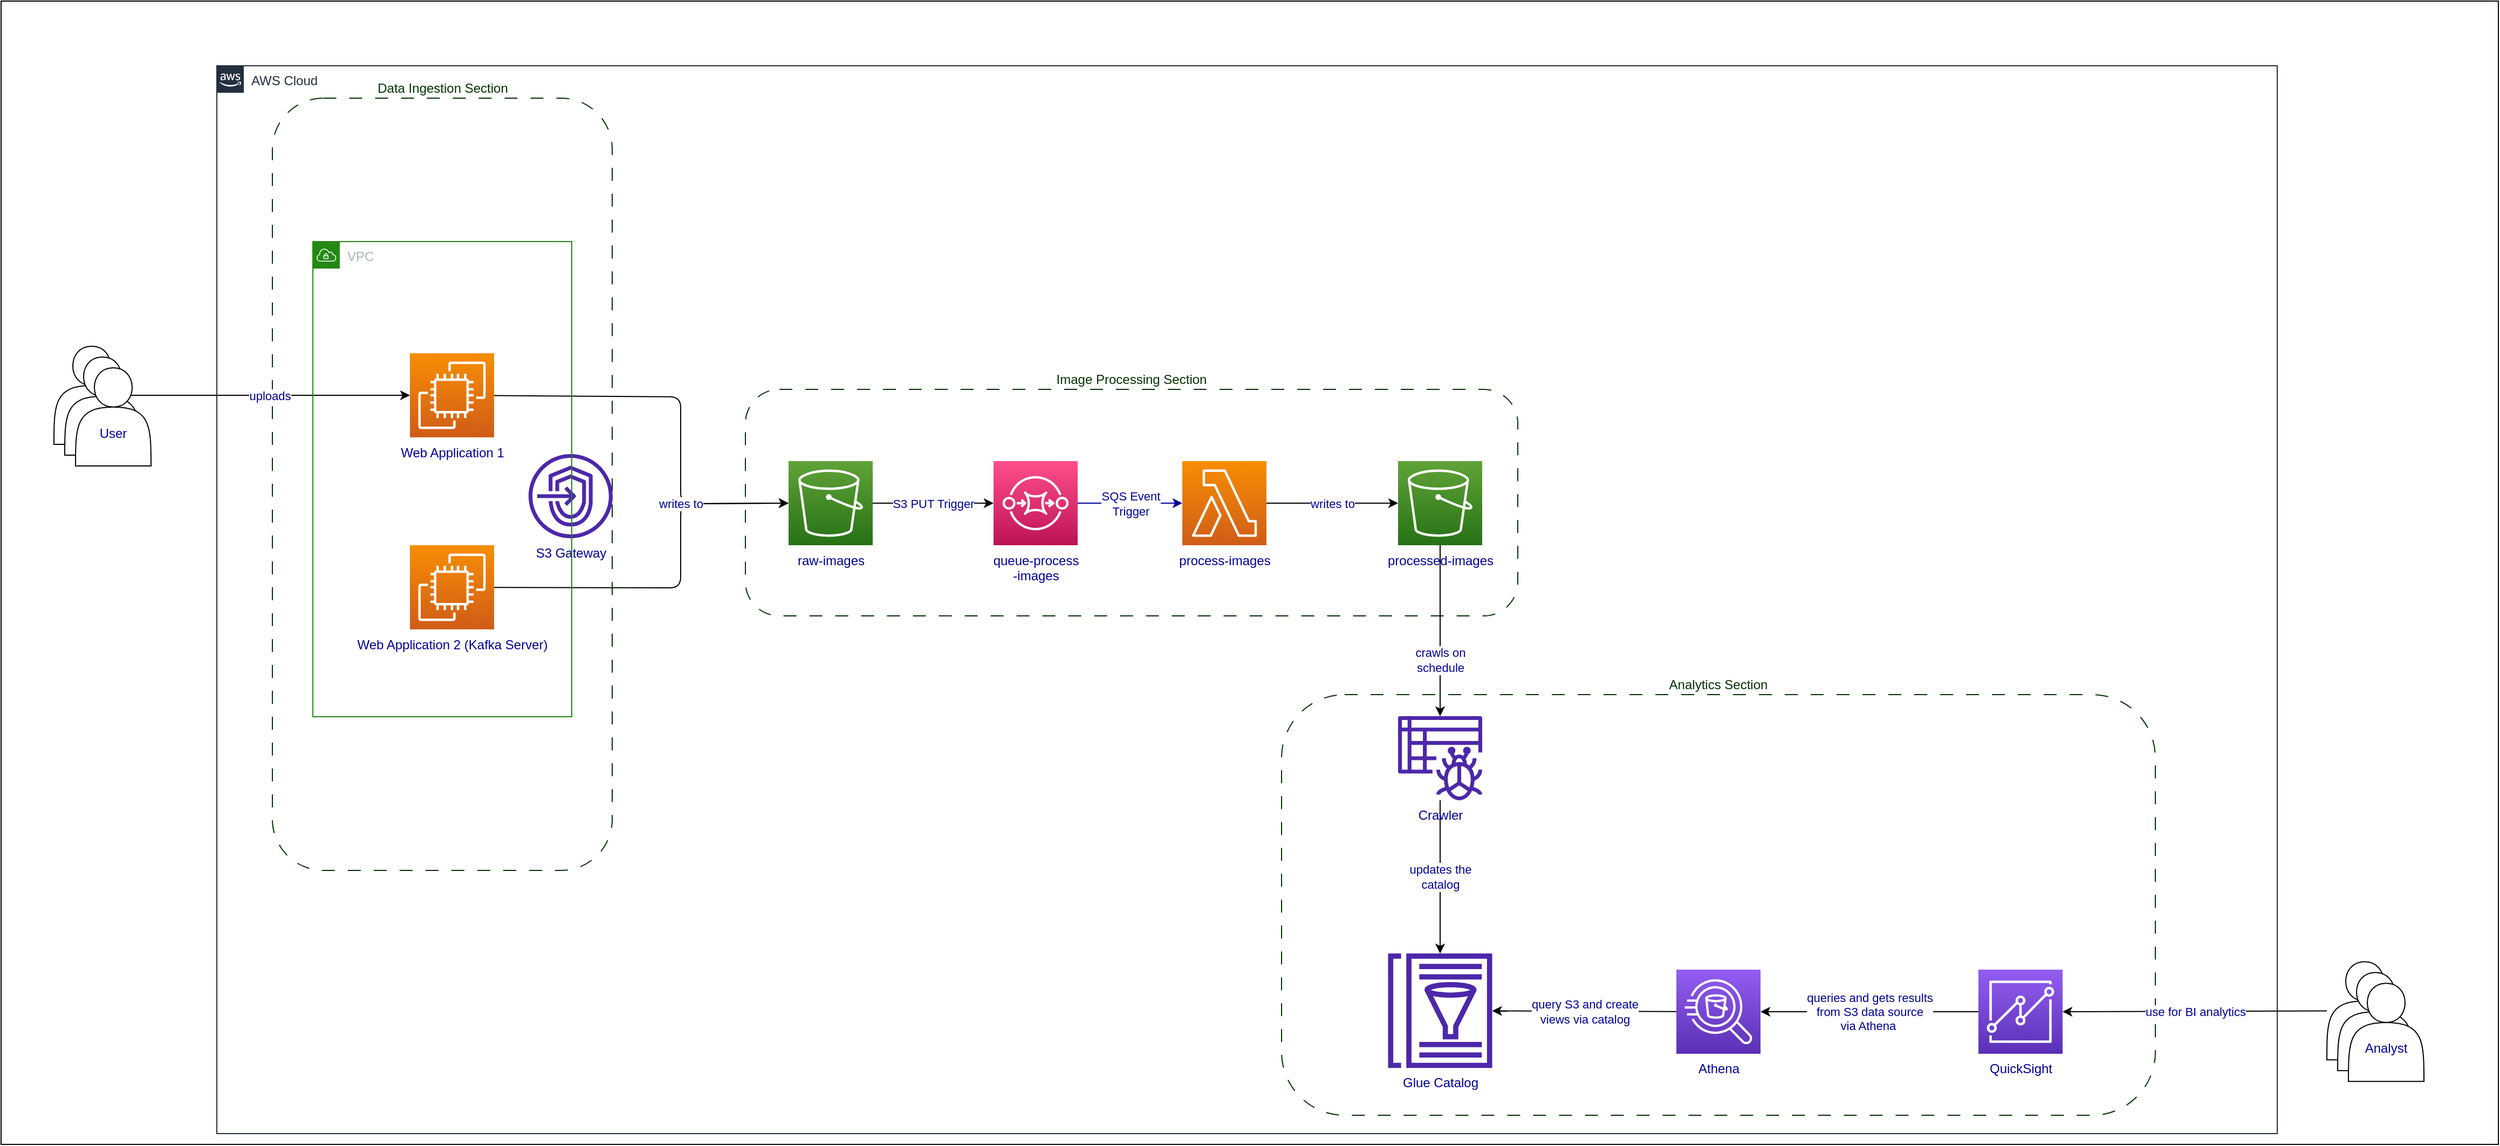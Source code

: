 <mxfile>
    <diagram id="JB2kJvLuueZ8NXWABjyU" name="Page-1">
        <mxGraphModel dx="3619" dy="1006" grid="1" gridSize="10" guides="1" tooltips="1" connect="1" arrows="1" fold="1" page="1" pageScale="1" pageWidth="850" pageHeight="1100" math="0" shadow="0">
            <root>
                <mxCell id="0"/>
                <mxCell id="1" parent="0"/>
                <mxCell id="70" value="" style="rounded=0;whiteSpace=wrap;html=1;" vertex="1" parent="1">
                    <mxGeometry x="-920" width="2315" height="1060" as="geometry"/>
                </mxCell>
                <mxCell id="57" value="Image Processing Section" style="rounded=1;whiteSpace=wrap;html=1;fontColor=#003300;fillColor=none;strokeColor=#003300;dashed=1;dashPattern=12 12;labelPosition=center;verticalLabelPosition=top;align=center;verticalAlign=bottom;" parent="1" vertex="1">
                    <mxGeometry x="-230" y="360" width="716" height="210" as="geometry"/>
                </mxCell>
                <mxCell id="56" value="Analytics Section" style="rounded=1;whiteSpace=wrap;html=1;fontColor=#003300;fillColor=none;strokeColor=#003300;dashed=1;dashPattern=12 12;labelPosition=center;verticalLabelPosition=top;align=center;verticalAlign=bottom;" parent="1" vertex="1">
                    <mxGeometry x="267" y="643" width="810" height="390" as="geometry"/>
                </mxCell>
                <mxCell id="58" value="Data Ingestion Section" style="rounded=1;whiteSpace=wrap;html=1;fontColor=#003300;fillColor=none;strokeColor=#003300;dashed=1;dashPattern=12 12;labelPosition=center;verticalLabelPosition=top;align=center;verticalAlign=bottom;" parent="1" vertex="1">
                    <mxGeometry x="-668.5" y="90" width="315" height="716" as="geometry"/>
                </mxCell>
                <mxCell id="29" value="writes to" style="edgeStyle=none;html=1;entryX=0;entryY=0.5;entryDx=0;entryDy=0;entryPerimeter=0;fontColor=#000099;" parent="1" source="6" target="14" edge="1">
                    <mxGeometry relative="1" as="geometry"/>
                </mxCell>
                <mxCell id="6" value="&lt;font color=&quot;#000099&quot;&gt;process-images&lt;/font&gt;" style="sketch=0;points=[[0,0,0],[0.25,0,0],[0.5,0,0],[0.75,0,0],[1,0,0],[0,1,0],[0.25,1,0],[0.5,1,0],[0.75,1,0],[1,1,0],[0,0.25,0],[0,0.5,0],[0,0.75,0],[1,0.25,0],[1,0.5,0],[1,0.75,0]];outlineConnect=0;fontColor=#232F3E;gradientColor=#F78E04;gradientDirection=north;fillColor=#D05C17;strokeColor=#ffffff;dashed=0;verticalLabelPosition=bottom;verticalAlign=top;align=center;html=1;fontSize=12;fontStyle=0;aspect=fixed;shape=mxgraph.aws4.resourceIcon;resIcon=mxgraph.aws4.lambda;" parent="1" vertex="1">
                    <mxGeometry x="175" y="426.5" width="78" height="78" as="geometry"/>
                </mxCell>
                <mxCell id="35" value="crawls on&lt;br&gt;schedule" style="edgeStyle=none;html=1;fontColor=#000099;" parent="1" source="14" target="31" edge="1">
                    <mxGeometry x="0.331" relative="1" as="geometry">
                        <mxPoint y="1" as="offset"/>
                    </mxGeometry>
                </mxCell>
                <mxCell id="14" value="&lt;font color=&quot;#000099&quot;&gt;processed-images&lt;/font&gt;" style="sketch=0;points=[[0,0,0],[0.25,0,0],[0.5,0,0],[0.75,0,0],[1,0,0],[0,1,0],[0.25,1,0],[0.5,1,0],[0.75,1,0],[1,1,0],[0,0.25,0],[0,0.5,0],[0,0.75,0],[1,0.25,0],[1,0.5,0],[1,0.75,0]];outlineConnect=0;fontColor=#232F3E;gradientColor=#60A337;gradientDirection=north;fillColor=#277116;strokeColor=#ffffff;dashed=0;verticalLabelPosition=bottom;verticalAlign=top;align=center;html=1;fontSize=12;fontStyle=0;aspect=fixed;shape=mxgraph.aws4.resourceIcon;resIcon=mxgraph.aws4.s3;" parent="1" vertex="1">
                    <mxGeometry x="375" y="426.5" width="78" height="78" as="geometry"/>
                </mxCell>
                <mxCell id="25" style="edgeStyle=none;html=1;entryX=0;entryY=0.5;entryDx=0;entryDy=0;entryPerimeter=0;fontColor=#33FFFF;" parent="1" source="20" target="3" edge="1">
                    <mxGeometry relative="1" as="geometry">
                        <Array as="points">
                            <mxPoint x="-290" y="367"/>
                            <mxPoint x="-290" y="466"/>
                        </Array>
                    </mxGeometry>
                </mxCell>
                <mxCell id="20" value="&lt;font color=&quot;#000099&quot;&gt;Web Application 1&lt;/font&gt;" style="sketch=0;points=[[0,0,0],[0.25,0,0],[0.5,0,0],[0.75,0,0],[1,0,0],[0,1,0],[0.25,1,0],[0.5,1,0],[0.75,1,0],[1,1,0],[0,0.25,0],[0,0.5,0],[0,0.75,0],[1,0.25,0],[1,0.5,0],[1,0.75,0]];outlineConnect=0;fontColor=#232F3E;gradientColor=#F78E04;gradientDirection=north;fillColor=#D05C17;strokeColor=#ffffff;dashed=0;verticalLabelPosition=bottom;verticalAlign=top;align=center;html=1;fontSize=12;fontStyle=0;aspect=fixed;shape=mxgraph.aws4.resourceIcon;resIcon=mxgraph.aws4.ec2;" parent="1" vertex="1">
                    <mxGeometry x="-541" y="326.5" width="78" height="78" as="geometry"/>
                </mxCell>
                <mxCell id="27" value="writes to" style="edgeStyle=none;html=1;entryX=0;entryY=0.5;entryDx=0;entryDy=0;entryPerimeter=0;fontColor=#000099;" parent="1" source="21" target="3" edge="1">
                    <mxGeometry x="0.43" relative="1" as="geometry">
                        <Array as="points">
                            <mxPoint x="-290" y="544"/>
                            <mxPoint x="-290" y="466"/>
                        </Array>
                        <mxPoint as="offset"/>
                    </mxGeometry>
                </mxCell>
                <mxCell id="21" value="&lt;font color=&quot;#000099&quot;&gt;Web Application 2 (Kafka Server)&lt;/font&gt;" style="sketch=0;points=[[0,0,0],[0.25,0,0],[0.5,0,0],[0.75,0,0],[1,0,0],[0,1,0],[0.25,1,0],[0.5,1,0],[0.75,1,0],[1,1,0],[0,0.25,0],[0,0.5,0],[0,0.75,0],[1,0.25,0],[1,0.5,0],[1,0.75,0]];outlineConnect=0;fontColor=#232F3E;gradientColor=#F78E04;gradientDirection=north;fillColor=#D05C17;strokeColor=#ffffff;dashed=0;verticalLabelPosition=bottom;verticalAlign=top;align=center;html=1;fontSize=12;fontStyle=0;aspect=fixed;shape=mxgraph.aws4.resourceIcon;resIcon=mxgraph.aws4.ec2;" parent="1" vertex="1">
                    <mxGeometry x="-541" y="504.5" width="78" height="78" as="geometry"/>
                </mxCell>
                <mxCell id="24" value="uploads" style="edgeStyle=none;html=1;fontColor=#000099;" parent="1" source="22" target="20" edge="1">
                    <mxGeometry relative="1" as="geometry"/>
                </mxCell>
                <mxCell id="22" value="&lt;br&gt;&lt;br&gt;User" style="shape=actor;whiteSpace=wrap;html=1;fontColor=#33FFFF;" parent="1" vertex="1">
                    <mxGeometry x="-871" y="320" width="70" height="91" as="geometry"/>
                </mxCell>
                <mxCell id="36" value="updates the&lt;br&gt;catalog" style="edgeStyle=none;html=1;fontColor=#000099;" parent="1" source="31" target="34" edge="1">
                    <mxGeometry relative="1" as="geometry"/>
                </mxCell>
                <mxCell id="31" value="&lt;font color=&quot;#000099&quot;&gt;Crawler&lt;/font&gt;" style="sketch=0;outlineConnect=0;fontColor=#232F3E;gradientColor=none;fillColor=#4D27AA;strokeColor=none;dashed=0;verticalLabelPosition=bottom;verticalAlign=top;align=center;html=1;fontSize=12;fontStyle=0;aspect=fixed;pointerEvents=1;shape=mxgraph.aws4.glue_crawlers;" parent="1" vertex="1">
                    <mxGeometry x="375" y="663" width="78" height="78" as="geometry"/>
                </mxCell>
                <mxCell id="38" value="queries and gets results&lt;br&gt;from S3 data source&lt;br&gt;via Athena&amp;nbsp;" style="edgeStyle=none;html=1;entryX=1;entryY=0.5;entryDx=0;entryDy=0;entryPerimeter=0;fontColor=#000099;" parent="1" source="32" target="33" edge="1">
                    <mxGeometry relative="1" as="geometry"/>
                </mxCell>
                <mxCell id="32" value="&lt;font color=&quot;#000099&quot;&gt;QuickSight&lt;/font&gt;" style="sketch=0;points=[[0,0,0],[0.25,0,0],[0.5,0,0],[0.75,0,0],[1,0,0],[0,1,0],[0.25,1,0],[0.5,1,0],[0.75,1,0],[1,1,0],[0,0.25,0],[0,0.5,0],[0,0.75,0],[1,0.25,0],[1,0.5,0],[1,0.75,0]];outlineConnect=0;fontColor=#232F3E;gradientColor=#945DF2;gradientDirection=north;fillColor=#5A30B5;strokeColor=#ffffff;dashed=0;verticalLabelPosition=bottom;verticalAlign=top;align=center;html=1;fontSize=12;fontStyle=0;aspect=fixed;shape=mxgraph.aws4.resourceIcon;resIcon=mxgraph.aws4.quicksight;" parent="1" vertex="1">
                    <mxGeometry x="913" y="898" width="78" height="78" as="geometry"/>
                </mxCell>
                <mxCell id="37" value="query S3 and create&lt;br&gt;views via catalog" style="edgeStyle=none;html=1;fontColor=#000099;" parent="1" source="33" target="34" edge="1">
                    <mxGeometry relative="1" as="geometry"/>
                </mxCell>
                <mxCell id="33" value="&lt;font color=&quot;#000099&quot;&gt;Athena&lt;/font&gt;" style="sketch=0;points=[[0,0,0],[0.25,0,0],[0.5,0,0],[0.75,0,0],[1,0,0],[0,1,0],[0.25,1,0],[0.5,1,0],[0.75,1,0],[1,1,0],[0,0.25,0],[0,0.5,0],[0,0.75,0],[1,0.25,0],[1,0.5,0],[1,0.75,0]];outlineConnect=0;fontColor=#232F3E;gradientColor=#945DF2;gradientDirection=north;fillColor=#5A30B5;strokeColor=#ffffff;dashed=0;verticalLabelPosition=bottom;verticalAlign=top;align=center;html=1;fontSize=12;fontStyle=0;aspect=fixed;shape=mxgraph.aws4.resourceIcon;resIcon=mxgraph.aws4.athena;" parent="1" vertex="1">
                    <mxGeometry x="633" y="898" width="78" height="78" as="geometry"/>
                </mxCell>
                <mxCell id="34" value="&lt;font color=&quot;#000099&quot;&gt;Glue Catalog&lt;/font&gt;" style="sketch=0;outlineConnect=0;fontColor=#232F3E;gradientColor=none;fillColor=#4D27AA;strokeColor=none;dashed=0;verticalLabelPosition=bottom;verticalAlign=top;align=center;html=1;fontSize=12;fontStyle=0;aspect=fixed;pointerEvents=1;shape=mxgraph.aws4.glue_data_catalog;" parent="1" vertex="1">
                    <mxGeometry x="365" y="883" width="98" height="106.17" as="geometry"/>
                </mxCell>
                <mxCell id="40" value="use for BI analytics" style="edgeStyle=none;html=1;entryX=1;entryY=0.5;entryDx=0;entryDy=0;entryPerimeter=0;fontColor=#000099;" parent="1" source="39" target="32" edge="1">
                    <mxGeometry relative="1" as="geometry"/>
                </mxCell>
                <mxCell id="39" value="&lt;br&gt;&lt;br&gt;Analyst" style="shape=actor;whiteSpace=wrap;html=1;fontColor=#33FFFF;" parent="1" vertex="1">
                    <mxGeometry x="1236" y="890.59" width="70" height="91" as="geometry"/>
                </mxCell>
                <mxCell id="48" value="&lt;font color=&quot;#000099&quot;&gt;S3 Gateway&lt;/font&gt;" style="sketch=0;outlineConnect=0;fontColor=#232F3E;gradientColor=none;fillColor=#4D27AA;strokeColor=none;dashed=0;verticalLabelPosition=bottom;verticalAlign=top;align=center;html=1;fontSize=12;fontStyle=0;aspect=fixed;pointerEvents=1;shape=mxgraph.aws4.endpoints;" parent="1" vertex="1">
                    <mxGeometry x="-431" y="420" width="78" height="78" as="geometry"/>
                </mxCell>
                <mxCell id="53" value="VPC" style="points=[[0,0],[0.25,0],[0.5,0],[0.75,0],[1,0],[1,0.25],[1,0.5],[1,0.75],[1,1],[0.75,1],[0.5,1],[0.25,1],[0,1],[0,0.75],[0,0.5],[0,0.25]];outlineConnect=0;gradientColor=none;html=1;whiteSpace=wrap;fontSize=12;fontStyle=0;container=1;pointerEvents=0;collapsible=0;recursiveResize=0;shape=mxgraph.aws4.group;grIcon=mxgraph.aws4.group_vpc;strokeColor=#248814;fillColor=none;verticalAlign=top;align=left;spacingLeft=30;fontColor=#AAB7B8;dashed=0;" parent="1" vertex="1">
                    <mxGeometry x="-631" y="223" width="240" height="440.5" as="geometry"/>
                </mxCell>
                <mxCell id="62" value="&lt;br&gt;&lt;br&gt;User" style="shape=actor;whiteSpace=wrap;html=1;fontColor=#33FFFF;" parent="1" vertex="1">
                    <mxGeometry x="-861" y="330" width="70" height="91" as="geometry"/>
                </mxCell>
                <mxCell id="63" value="&lt;font color=&quot;#000099&quot;&gt;&lt;br&gt;&lt;br&gt;User&lt;/font&gt;" style="shape=actor;whiteSpace=wrap;html=1;fontColor=#33FFFF;" parent="1" vertex="1">
                    <mxGeometry x="-851" y="340" width="70" height="91" as="geometry"/>
                </mxCell>
                <mxCell id="64" value="&lt;br&gt;&lt;br&gt;Analyst" style="shape=actor;whiteSpace=wrap;html=1;fontColor=#33FFFF;" parent="1" vertex="1">
                    <mxGeometry x="1246" y="900.59" width="70" height="91" as="geometry"/>
                </mxCell>
                <mxCell id="65" value="&lt;br&gt;&lt;br&gt;Analyst" style="shape=actor;whiteSpace=wrap;html=1;fontColor=#000099;" parent="1" vertex="1">
                    <mxGeometry x="1256" y="910.59" width="70" height="91" as="geometry"/>
                </mxCell>
                <mxCell id="67" value="AWS Cloud" style="points=[[0,0],[0.25,0],[0.5,0],[0.75,0],[1,0],[1,0.25],[1,0.5],[1,0.75],[1,1],[0.75,1],[0.5,1],[0.25,1],[0,1],[0,0.75],[0,0.5],[0,0.25]];outlineConnect=0;gradientColor=none;html=1;whiteSpace=wrap;fontSize=12;fontStyle=0;container=1;pointerEvents=0;collapsible=0;recursiveResize=0;shape=mxgraph.aws4.group;grIcon=mxgraph.aws4.group_aws_cloud_alt;strokeColor=#232F3E;fillColor=none;verticalAlign=top;align=left;spacingLeft=30;fontColor=#232F3E;dashed=0;" parent="1" vertex="1">
                    <mxGeometry x="-720" y="60" width="1910" height="990" as="geometry"/>
                </mxCell>
                <mxCell id="3" value="&lt;font color=&quot;#000099&quot;&gt;raw-images&lt;/font&gt;" style="sketch=0;points=[[0,0,0],[0.25,0,0],[0.5,0,0],[0.75,0,0],[1,0,0],[0,1,0],[0.25,1,0],[0.5,1,0],[0.75,1,0],[1,1,0],[0,0.25,0],[0,0.5,0],[0,0.75,0],[1,0.25,0],[1,0.5,0],[1,0.75,0]];outlineConnect=0;fontColor=#232F3E;gradientColor=#60A337;gradientDirection=north;fillColor=#277116;strokeColor=#ffffff;dashed=0;verticalLabelPosition=bottom;verticalAlign=top;align=center;html=1;fontSize=12;fontStyle=0;aspect=fixed;shape=mxgraph.aws4.resourceIcon;resIcon=mxgraph.aws4.s3;" parent="67" vertex="1">
                    <mxGeometry x="530" y="366.5" width="78" height="78" as="geometry"/>
                </mxCell>
                <mxCell id="68" value="&lt;font color=&quot;#000099&quot;&gt;queue-process&lt;br&gt;-images&lt;/font&gt;" style="sketch=0;points=[[0,0,0],[0.25,0,0],[0.5,0,0],[0.75,0,0],[1,0,0],[0,1,0],[0.25,1,0],[0.5,1,0],[0.75,1,0],[1,1,0],[0,0.25,0],[0,0.5,0],[0,0.75,0],[1,0.25,0],[1,0.5,0],[1,0.75,0]];outlineConnect=0;fontColor=#232F3E;gradientColor=#FF4F8B;gradientDirection=north;fillColor=#BC1356;strokeColor=#ffffff;dashed=0;verticalLabelPosition=bottom;verticalAlign=top;align=center;html=1;fontSize=12;fontStyle=0;aspect=fixed;shape=mxgraph.aws4.resourceIcon;resIcon=mxgraph.aws4.sqs;" vertex="1" parent="67">
                    <mxGeometry x="720" y="366.5" width="78" height="78" as="geometry"/>
                </mxCell>
                <mxCell id="28" value="S3 PUT Trigger" style="edgeStyle=none;html=1;entryX=0;entryY=0.5;entryDx=0;entryDy=0;entryPerimeter=0;fontColor=#000099;" parent="67" source="3" target="68" edge="1">
                    <mxGeometry relative="1" as="geometry"/>
                </mxCell>
                <mxCell id="69" value="&lt;font color=&quot;#000099&quot;&gt;SQS Event&lt;br&gt;Trigger&lt;/font&gt;" style="edgeStyle=none;html=1;strokeColor=#000099;" edge="1" parent="1" source="68" target="6">
                    <mxGeometry relative="1" as="geometry"/>
                </mxCell>
            </root>
        </mxGraphModel>
    </diagram>
</mxfile>